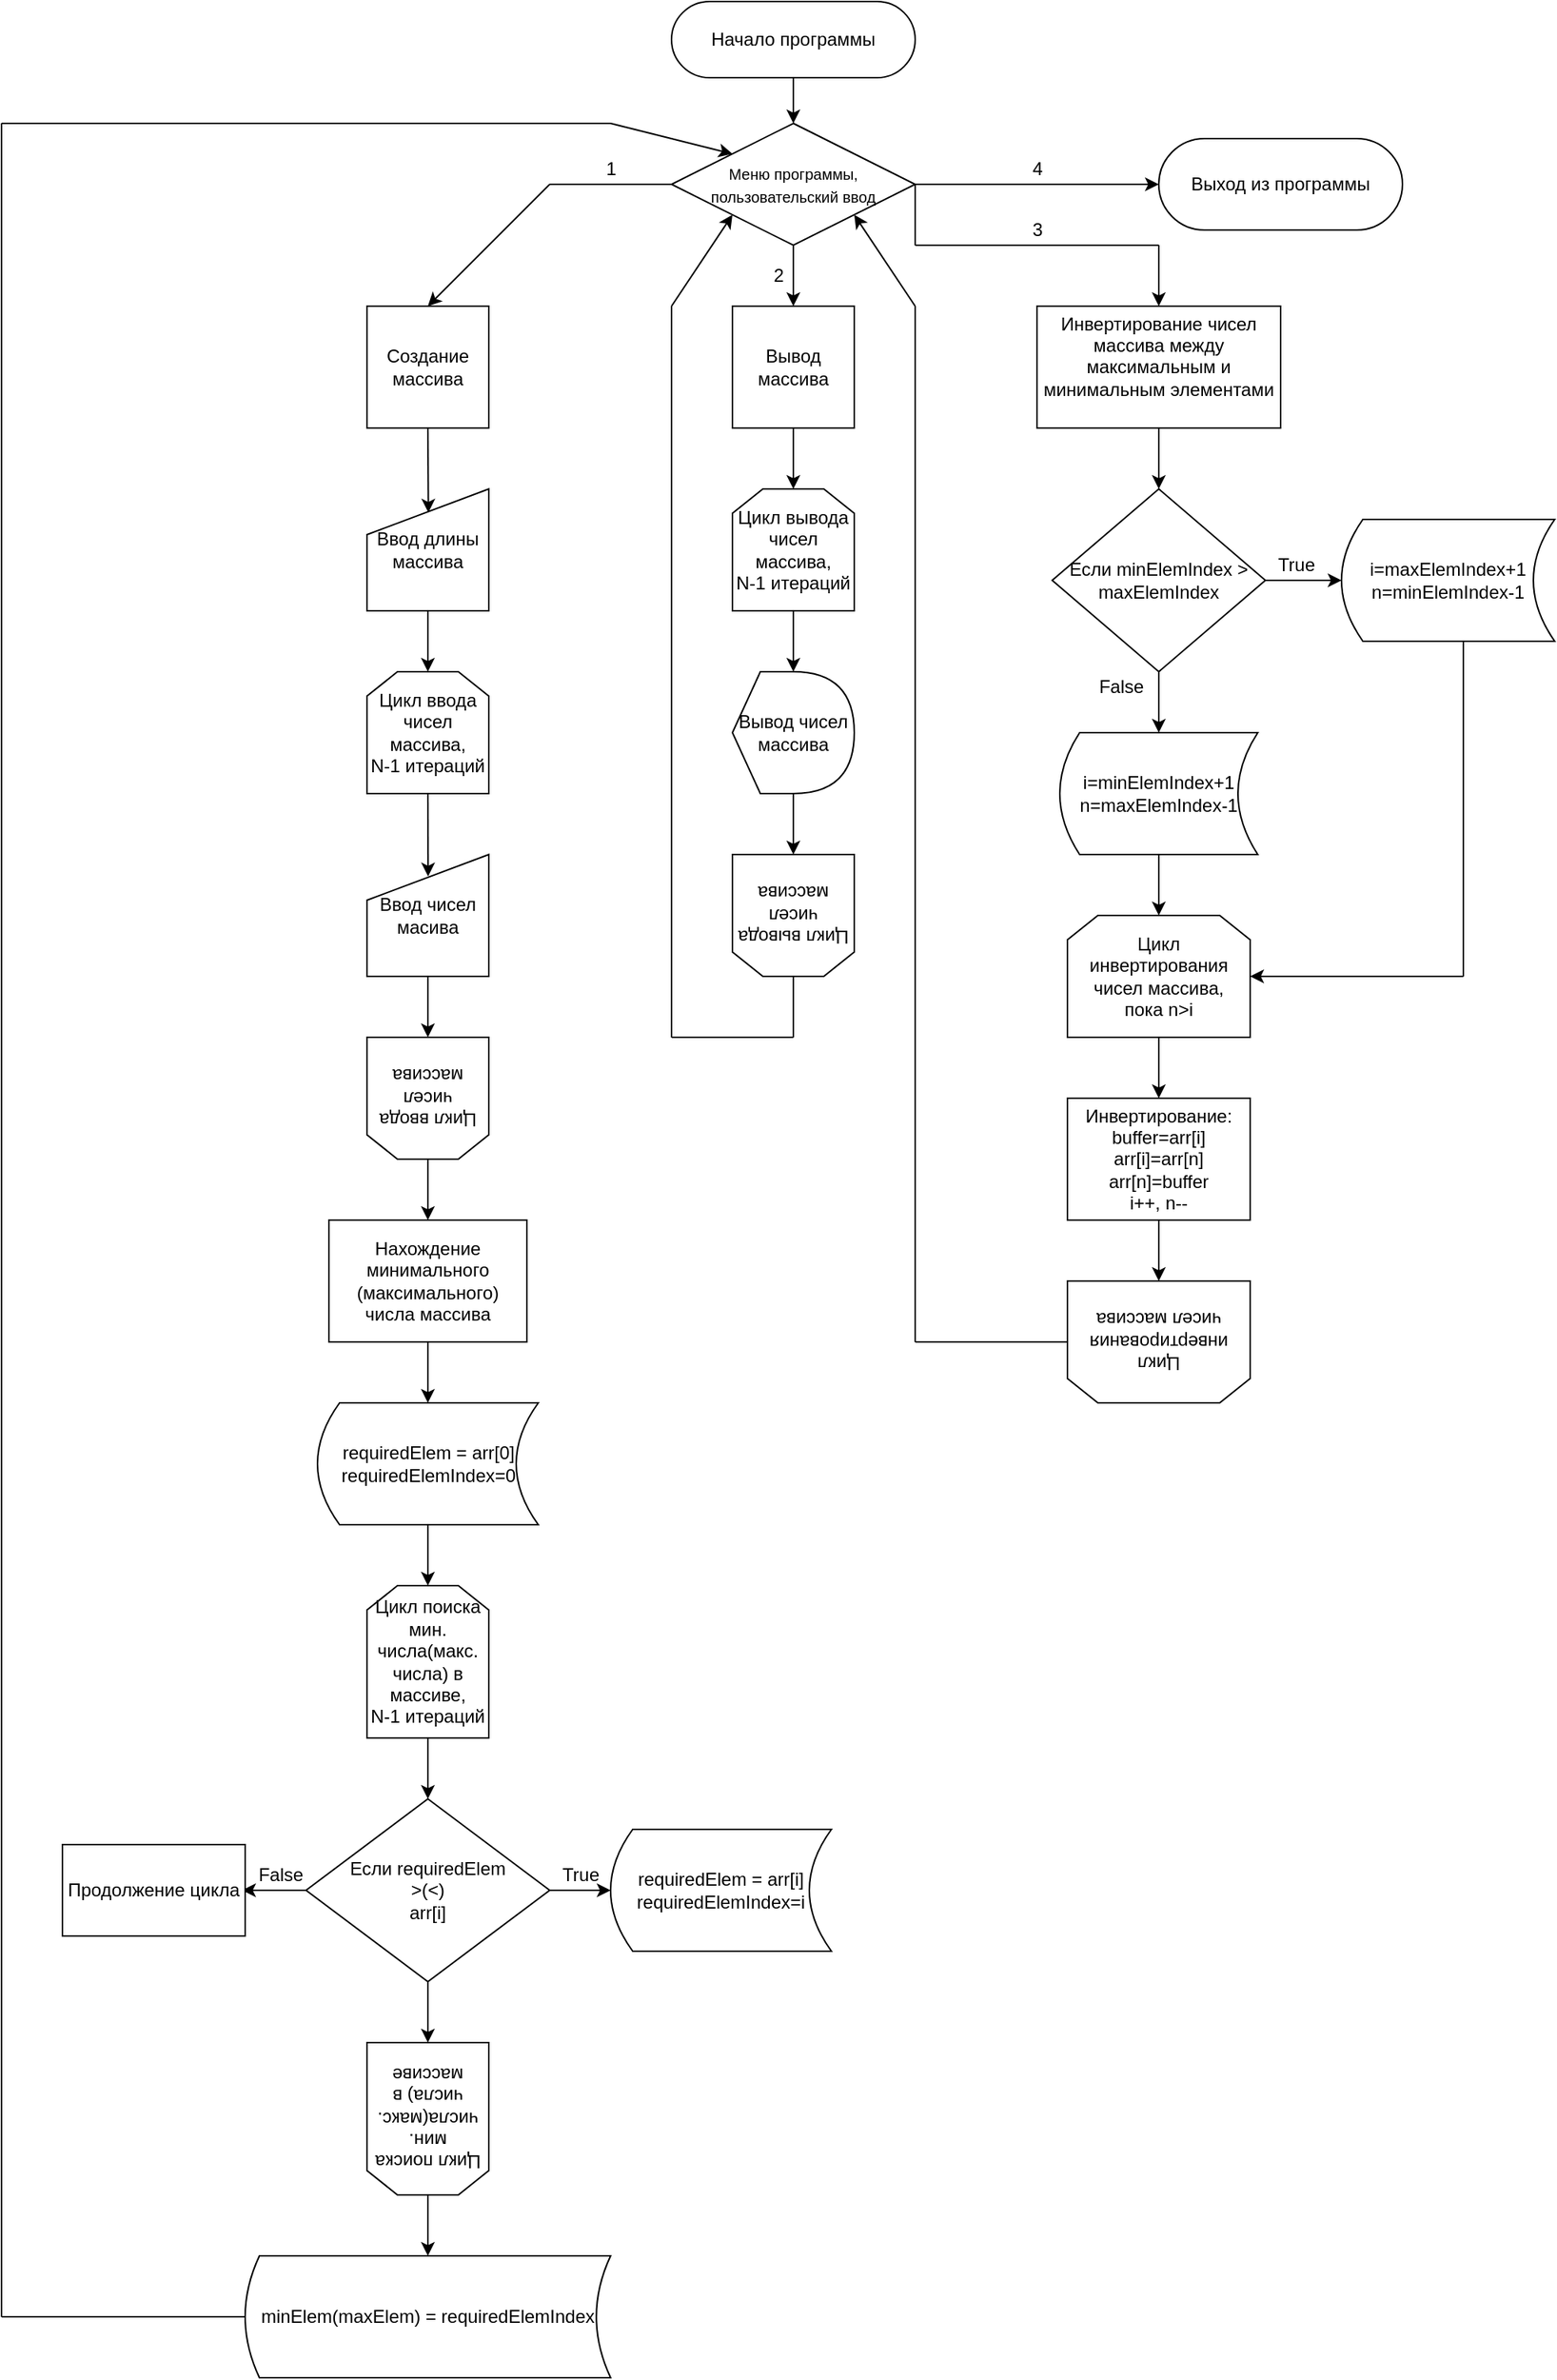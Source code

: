 <mxfile version="13.0.5" type="device"><diagram id="C5RBs43oDa-KdzZeNtuy" name="Page-1"><mxGraphModel dx="1692" dy="416" grid="1" gridSize="10" guides="1" tooltips="1" connect="1" arrows="1" fold="1" page="1" pageScale="1" pageWidth="827" pageHeight="1169" math="0" shadow="0"><root><mxCell id="WIyWlLk6GJQsqaUBKTNV-0"/><mxCell id="WIyWlLk6GJQsqaUBKTNV-1" parent="WIyWlLk6GJQsqaUBKTNV-0"/><mxCell id="buhJurwJ9GXsBY6KMR_o-0" value="Начало программы" style="rounded=1;whiteSpace=wrap;html=1;arcSize=50;" vertex="1" parent="WIyWlLk6GJQsqaUBKTNV-1"><mxGeometry x="320" y="40" width="160" height="50" as="geometry"/></mxCell><mxCell id="buhJurwJ9GXsBY6KMR_o-1" value="&lt;font style=&quot;font-size: 10px&quot;&gt;Меню программы, пользовательский ввод&lt;br&gt;&lt;/font&gt;" style="rhombus;whiteSpace=wrap;html=1;" vertex="1" parent="WIyWlLk6GJQsqaUBKTNV-1"><mxGeometry x="320" y="120" width="160" height="80" as="geometry"/></mxCell><mxCell id="buhJurwJ9GXsBY6KMR_o-3" value="" style="endArrow=classic;html=1;exitX=0.5;exitY=1;exitDx=0;exitDy=0;" edge="1" parent="WIyWlLk6GJQsqaUBKTNV-1" source="buhJurwJ9GXsBY6KMR_o-0"><mxGeometry width="50" height="50" relative="1" as="geometry"><mxPoint x="390" y="290" as="sourcePoint"/><mxPoint x="400" y="120" as="targetPoint"/></mxGeometry></mxCell><mxCell id="buhJurwJ9GXsBY6KMR_o-5" value="Создание массива" style="rounded=0;whiteSpace=wrap;html=1;" vertex="1" parent="WIyWlLk6GJQsqaUBKTNV-1"><mxGeometry x="120" y="240" width="80" height="80" as="geometry"/></mxCell><mxCell id="buhJurwJ9GXsBY6KMR_o-6" value="Вывод массива" style="rounded=0;whiteSpace=wrap;html=1;" vertex="1" parent="WIyWlLk6GJQsqaUBKTNV-1"><mxGeometry x="360" y="240" width="80" height="80" as="geometry"/></mxCell><mxCell id="buhJurwJ9GXsBY6KMR_o-7" value="&lt;font style=&quot;font-size: 12px&quot;&gt;Инвертирование чисел массива между максимальным и минимальным элементами&lt;br&gt;&lt;br&gt;&lt;/font&gt;" style="rounded=0;whiteSpace=wrap;html=1;" vertex="1" parent="WIyWlLk6GJQsqaUBKTNV-1"><mxGeometry x="560" y="240" width="160" height="80" as="geometry"/></mxCell><mxCell id="buhJurwJ9GXsBY6KMR_o-8" value="Выход из программы" style="rounded=1;whiteSpace=wrap;html=1;arcSize=50;" vertex="1" parent="WIyWlLk6GJQsqaUBKTNV-1"><mxGeometry x="640" y="130" width="160" height="60" as="geometry"/></mxCell><mxCell id="buhJurwJ9GXsBY6KMR_o-9" value="" style="endArrow=classic;html=1;entryX=0;entryY=0.5;entryDx=0;entryDy=0;exitX=1;exitY=0.5;exitDx=0;exitDy=0;" edge="1" parent="WIyWlLk6GJQsqaUBKTNV-1" source="buhJurwJ9GXsBY6KMR_o-1" target="buhJurwJ9GXsBY6KMR_o-8"><mxGeometry width="50" height="50" relative="1" as="geometry"><mxPoint x="390" y="230" as="sourcePoint"/><mxPoint x="440" y="180" as="targetPoint"/></mxGeometry></mxCell><mxCell id="buhJurwJ9GXsBY6KMR_o-10" value="4" style="text;html=1;align=center;verticalAlign=middle;resizable=0;points=[];autosize=1;" vertex="1" parent="WIyWlLk6GJQsqaUBKTNV-1"><mxGeometry x="550" y="140" width="20" height="20" as="geometry"/></mxCell><mxCell id="buhJurwJ9GXsBY6KMR_o-11" value="" style="endArrow=classic;html=1;entryX=0.5;entryY=0;entryDx=0;entryDy=0;exitX=0.5;exitY=1;exitDx=0;exitDy=0;" edge="1" parent="WIyWlLk6GJQsqaUBKTNV-1" source="buhJurwJ9GXsBY6KMR_o-1" target="buhJurwJ9GXsBY6KMR_o-6"><mxGeometry width="50" height="50" relative="1" as="geometry"><mxPoint x="390" y="230" as="sourcePoint"/><mxPoint x="440" y="180" as="targetPoint"/></mxGeometry></mxCell><mxCell id="buhJurwJ9GXsBY6KMR_o-12" value="" style="endArrow=classic;html=1;entryX=0.5;entryY=0;entryDx=0;entryDy=0;" edge="1" parent="WIyWlLk6GJQsqaUBKTNV-1" target="buhJurwJ9GXsBY6KMR_o-5"><mxGeometry width="50" height="50" relative="1" as="geometry"><mxPoint x="240" y="160" as="sourcePoint"/><mxPoint x="440" y="180" as="targetPoint"/></mxGeometry></mxCell><mxCell id="buhJurwJ9GXsBY6KMR_o-13" value="" style="endArrow=none;html=1;entryX=0;entryY=0.5;entryDx=0;entryDy=0;" edge="1" parent="WIyWlLk6GJQsqaUBKTNV-1" target="buhJurwJ9GXsBY6KMR_o-1"><mxGeometry width="50" height="50" relative="1" as="geometry"><mxPoint x="240" y="160" as="sourcePoint"/><mxPoint x="440" y="180" as="targetPoint"/></mxGeometry></mxCell><mxCell id="buhJurwJ9GXsBY6KMR_o-14" value="" style="endArrow=classic;html=1;entryX=0.5;entryY=0;entryDx=0;entryDy=0;" edge="1" parent="WIyWlLk6GJQsqaUBKTNV-1" target="buhJurwJ9GXsBY6KMR_o-7"><mxGeometry width="50" height="50" relative="1" as="geometry"><mxPoint x="640" y="200" as="sourcePoint"/><mxPoint x="440" y="180" as="targetPoint"/></mxGeometry></mxCell><mxCell id="buhJurwJ9GXsBY6KMR_o-15" value="" style="endArrow=none;html=1;" edge="1" parent="WIyWlLk6GJQsqaUBKTNV-1"><mxGeometry width="50" height="50" relative="1" as="geometry"><mxPoint x="640" y="200" as="sourcePoint"/><mxPoint x="480" y="200" as="targetPoint"/></mxGeometry></mxCell><mxCell id="buhJurwJ9GXsBY6KMR_o-16" value="" style="endArrow=none;html=1;entryX=1;entryY=0.5;entryDx=0;entryDy=0;" edge="1" parent="WIyWlLk6GJQsqaUBKTNV-1" target="buhJurwJ9GXsBY6KMR_o-1"><mxGeometry width="50" height="50" relative="1" as="geometry"><mxPoint x="480" y="200" as="sourcePoint"/><mxPoint x="440" y="180" as="targetPoint"/></mxGeometry></mxCell><mxCell id="buhJurwJ9GXsBY6KMR_o-17" value="1" style="text;html=1;align=center;verticalAlign=middle;resizable=0;points=[];autosize=1;" vertex="1" parent="WIyWlLk6GJQsqaUBKTNV-1"><mxGeometry x="270" y="140" width="20" height="20" as="geometry"/></mxCell><mxCell id="buhJurwJ9GXsBY6KMR_o-18" value="3" style="text;html=1;align=center;verticalAlign=middle;resizable=0;points=[];autosize=1;" vertex="1" parent="WIyWlLk6GJQsqaUBKTNV-1"><mxGeometry x="550" y="180" width="20" height="20" as="geometry"/></mxCell><mxCell id="buhJurwJ9GXsBY6KMR_o-19" value="2" style="text;html=1;align=center;verticalAlign=middle;resizable=0;points=[];autosize=1;" vertex="1" parent="WIyWlLk6GJQsqaUBKTNV-1"><mxGeometry x="380" y="210" width="20" height="20" as="geometry"/></mxCell><mxCell id="buhJurwJ9GXsBY6KMR_o-20" value="" style="endArrow=classic;html=1;entryX=0.504;entryY=0.194;entryDx=0;entryDy=0;entryPerimeter=0;exitX=0.5;exitY=1;exitDx=0;exitDy=0;" edge="1" parent="WIyWlLk6GJQsqaUBKTNV-1" source="buhJurwJ9GXsBY6KMR_o-5" target="buhJurwJ9GXsBY6KMR_o-23"><mxGeometry width="50" height="50" relative="1" as="geometry"><mxPoint x="390" y="290" as="sourcePoint"/><mxPoint x="344.5" y="360" as="targetPoint"/></mxGeometry></mxCell><mxCell id="buhJurwJ9GXsBY6KMR_o-23" value="Ввод длины массива" style="shape=manualInput;whiteSpace=wrap;html=1;" vertex="1" parent="WIyWlLk6GJQsqaUBKTNV-1"><mxGeometry x="120" y="360" width="80" height="80" as="geometry"/></mxCell><mxCell id="buhJurwJ9GXsBY6KMR_o-25" value="" style="endArrow=classic;html=1;exitX=0.5;exitY=1;exitDx=0;exitDy=0;entryX=0.5;entryY=0;entryDx=0;entryDy=0;" edge="1" parent="WIyWlLk6GJQsqaUBKTNV-1" source="buhJurwJ9GXsBY6KMR_o-23" target="buhJurwJ9GXsBY6KMR_o-26"><mxGeometry width="50" height="50" relative="1" as="geometry"><mxPoint x="390" y="380" as="sourcePoint"/><mxPoint x="240" y="480" as="targetPoint"/></mxGeometry></mxCell><mxCell id="buhJurwJ9GXsBY6KMR_o-26" value="Цикл ввода чисел массива, &lt;br&gt;N-1 итераций" style="shape=loopLimit;whiteSpace=wrap;html=1;" vertex="1" parent="WIyWlLk6GJQsqaUBKTNV-1"><mxGeometry x="120" y="480" width="80" height="80" as="geometry"/></mxCell><mxCell id="buhJurwJ9GXsBY6KMR_o-27" value="" style="endArrow=classic;html=1;exitX=0.5;exitY=1;exitDx=0;exitDy=0;entryX=0.502;entryY=0.18;entryDx=0;entryDy=0;entryPerimeter=0;" edge="1" parent="WIyWlLk6GJQsqaUBKTNV-1" source="buhJurwJ9GXsBY6KMR_o-26" target="buhJurwJ9GXsBY6KMR_o-29"><mxGeometry width="50" height="50" relative="1" as="geometry"><mxPoint x="390" y="590" as="sourcePoint"/><mxPoint x="240" y="600" as="targetPoint"/></mxGeometry></mxCell><mxCell id="buhJurwJ9GXsBY6KMR_o-29" value="&lt;span&gt;Ввод чисел масива&lt;/span&gt;" style="shape=manualInput;whiteSpace=wrap;html=1;" vertex="1" parent="WIyWlLk6GJQsqaUBKTNV-1"><mxGeometry x="120" y="600" width="80" height="80" as="geometry"/></mxCell><mxCell id="buhJurwJ9GXsBY6KMR_o-30" value="Цикл ввода чисел массива" style="shape=loopLimit;whiteSpace=wrap;html=1;rotation=-180;" vertex="1" parent="WIyWlLk6GJQsqaUBKTNV-1"><mxGeometry x="120" y="720" width="80" height="80" as="geometry"/></mxCell><mxCell id="buhJurwJ9GXsBY6KMR_o-31" value="" style="endArrow=classic;html=1;exitX=0.5;exitY=1;exitDx=0;exitDy=0;entryX=0.5;entryY=1;entryDx=0;entryDy=0;" edge="1" parent="WIyWlLk6GJQsqaUBKTNV-1" source="buhJurwJ9GXsBY6KMR_o-29" target="buhJurwJ9GXsBY6KMR_o-30"><mxGeometry width="50" height="50" relative="1" as="geometry"><mxPoint x="390" y="630" as="sourcePoint"/><mxPoint x="440" y="580" as="targetPoint"/></mxGeometry></mxCell><mxCell id="buhJurwJ9GXsBY6KMR_o-32" value="" style="endArrow=classic;html=1;exitX=0.5;exitY=0;exitDx=0;exitDy=0;entryX=0.5;entryY=0;entryDx=0;entryDy=0;" edge="1" parent="WIyWlLk6GJQsqaUBKTNV-1" source="buhJurwJ9GXsBY6KMR_o-30" target="buhJurwJ9GXsBY6KMR_o-33"><mxGeometry width="50" height="50" relative="1" as="geometry"><mxPoint x="400" y="780" as="sourcePoint"/><mxPoint x="240" y="840" as="targetPoint"/></mxGeometry></mxCell><mxCell id="buhJurwJ9GXsBY6KMR_o-33" value="Нахождение минимального (максимального) числа массива" style="rounded=0;whiteSpace=wrap;html=1;" vertex="1" parent="WIyWlLk6GJQsqaUBKTNV-1"><mxGeometry x="95" y="840" width="130" height="80" as="geometry"/></mxCell><mxCell id="buhJurwJ9GXsBY6KMR_o-34" value="Цикл вывода чисел массива, &lt;br&gt;N-1 итераций" style="shape=loopLimit;whiteSpace=wrap;html=1;" vertex="1" parent="WIyWlLk6GJQsqaUBKTNV-1"><mxGeometry x="360" y="360" width="80" height="80" as="geometry"/></mxCell><mxCell id="buhJurwJ9GXsBY6KMR_o-35" value="Цикл вывода чисел массива" style="shape=loopLimit;whiteSpace=wrap;html=1;rotation=-180;" vertex="1" parent="WIyWlLk6GJQsqaUBKTNV-1"><mxGeometry x="360" y="600" width="80" height="80" as="geometry"/></mxCell><mxCell id="buhJurwJ9GXsBY6KMR_o-36" value="Вывод чисел массива" style="shape=display;whiteSpace=wrap;html=1;size=0.229;" vertex="1" parent="WIyWlLk6GJQsqaUBKTNV-1"><mxGeometry x="360" y="480" width="80" height="80" as="geometry"/></mxCell><mxCell id="buhJurwJ9GXsBY6KMR_o-37" value="" style="endArrow=classic;html=1;exitX=0;exitY=0;exitDx=40;exitDy=80;exitPerimeter=0;entryX=0.5;entryY=1;entryDx=0;entryDy=0;" edge="1" parent="WIyWlLk6GJQsqaUBKTNV-1" source="buhJurwJ9GXsBY6KMR_o-36" target="buhJurwJ9GXsBY6KMR_o-35"><mxGeometry width="50" height="50" relative="1" as="geometry"><mxPoint x="400" y="580" as="sourcePoint"/><mxPoint x="450" y="530" as="targetPoint"/></mxGeometry></mxCell><mxCell id="buhJurwJ9GXsBY6KMR_o-38" value="" style="endArrow=classic;html=1;exitX=0.5;exitY=1;exitDx=0;exitDy=0;entryX=0;entryY=0;entryDx=40;entryDy=0;entryPerimeter=0;" edge="1" parent="WIyWlLk6GJQsqaUBKTNV-1" source="buhJurwJ9GXsBY6KMR_o-34" target="buhJurwJ9GXsBY6KMR_o-36"><mxGeometry width="50" height="50" relative="1" as="geometry"><mxPoint x="400" y="580" as="sourcePoint"/><mxPoint x="450" y="530" as="targetPoint"/></mxGeometry></mxCell><mxCell id="buhJurwJ9GXsBY6KMR_o-39" value="" style="endArrow=classic;html=1;exitX=0.5;exitY=1;exitDx=0;exitDy=0;entryX=0.5;entryY=0;entryDx=0;entryDy=0;" edge="1" parent="WIyWlLk6GJQsqaUBKTNV-1" source="buhJurwJ9GXsBY6KMR_o-6" target="buhJurwJ9GXsBY6KMR_o-34"><mxGeometry width="50" height="50" relative="1" as="geometry"><mxPoint x="400" y="390" as="sourcePoint"/><mxPoint x="450" y="340" as="targetPoint"/></mxGeometry></mxCell><mxCell id="buhJurwJ9GXsBY6KMR_o-40" value="" style="endArrow=none;html=1;exitX=0.5;exitY=0;exitDx=0;exitDy=0;" edge="1" parent="WIyWlLk6GJQsqaUBKTNV-1" source="buhJurwJ9GXsBY6KMR_o-35"><mxGeometry width="50" height="50" relative="1" as="geometry"><mxPoint x="400" y="500" as="sourcePoint"/><mxPoint x="400" y="720" as="targetPoint"/></mxGeometry></mxCell><mxCell id="buhJurwJ9GXsBY6KMR_o-41" value="" style="endArrow=none;html=1;" edge="1" parent="WIyWlLk6GJQsqaUBKTNV-1"><mxGeometry width="50" height="50" relative="1" as="geometry"><mxPoint x="400" y="720" as="sourcePoint"/><mxPoint x="320" y="720" as="targetPoint"/></mxGeometry></mxCell><mxCell id="buhJurwJ9GXsBY6KMR_o-42" value="" style="endArrow=classic;html=1;entryX=0;entryY=1;entryDx=0;entryDy=0;" edge="1" parent="WIyWlLk6GJQsqaUBKTNV-1" target="buhJurwJ9GXsBY6KMR_o-1"><mxGeometry width="50" height="50" relative="1" as="geometry"><mxPoint x="320" y="240" as="sourcePoint"/><mxPoint x="320" y="240" as="targetPoint"/></mxGeometry></mxCell><mxCell id="buhJurwJ9GXsBY6KMR_o-43" value="" style="endArrow=none;html=1;" edge="1" parent="WIyWlLk6GJQsqaUBKTNV-1"><mxGeometry width="50" height="50" relative="1" as="geometry"><mxPoint x="320" y="720" as="sourcePoint"/><mxPoint x="320" y="240" as="targetPoint"/></mxGeometry></mxCell><mxCell id="buhJurwJ9GXsBY6KMR_o-46" value="Если minElemIndex &amp;gt;&lt;br&gt;maxElemIndex" style="rhombus;whiteSpace=wrap;html=1;" vertex="1" parent="WIyWlLk6GJQsqaUBKTNV-1"><mxGeometry x="570" y="360" width="140" height="120" as="geometry"/></mxCell><mxCell id="buhJurwJ9GXsBY6KMR_o-47" value="" style="endArrow=classic;html=1;entryX=0.5;entryY=0;entryDx=0;entryDy=0;exitX=0.5;exitY=1;exitDx=0;exitDy=0;" edge="1" parent="WIyWlLk6GJQsqaUBKTNV-1" source="buhJurwJ9GXsBY6KMR_o-7" target="buhJurwJ9GXsBY6KMR_o-46"><mxGeometry width="50" height="50" relative="1" as="geometry"><mxPoint x="400" y="370" as="sourcePoint"/><mxPoint x="450" y="320" as="targetPoint"/></mxGeometry></mxCell><mxCell id="buhJurwJ9GXsBY6KMR_o-48" value="" style="endArrow=classic;html=1;exitX=1;exitY=0.5;exitDx=0;exitDy=0;entryX=0;entryY=0.5;entryDx=0;entryDy=0;" edge="1" parent="WIyWlLk6GJQsqaUBKTNV-1" source="buhJurwJ9GXsBY6KMR_o-46" target="buhJurwJ9GXsBY6KMR_o-53"><mxGeometry width="50" height="50" relative="1" as="geometry"><mxPoint x="500" y="360" as="sourcePoint"/><mxPoint x="772" y="420.0" as="targetPoint"/></mxGeometry></mxCell><mxCell id="buhJurwJ9GXsBY6KMR_o-49" value="True" style="text;html=1;align=center;verticalAlign=middle;resizable=0;points=[];autosize=1;" vertex="1" parent="WIyWlLk6GJQsqaUBKTNV-1"><mxGeometry x="710" y="400" width="40" height="20" as="geometry"/></mxCell><mxCell id="buhJurwJ9GXsBY6KMR_o-50" value="" style="endArrow=classic;html=1;exitX=0.5;exitY=1;exitDx=0;exitDy=0;" edge="1" parent="WIyWlLk6GJQsqaUBKTNV-1" source="buhJurwJ9GXsBY6KMR_o-46"><mxGeometry width="50" height="50" relative="1" as="geometry"><mxPoint x="400" y="410" as="sourcePoint"/><mxPoint x="640" y="520" as="targetPoint"/></mxGeometry></mxCell><mxCell id="buhJurwJ9GXsBY6KMR_o-51" value="False" style="text;html=1;align=center;verticalAlign=middle;resizable=0;points=[];autosize=1;" vertex="1" parent="WIyWlLk6GJQsqaUBKTNV-1"><mxGeometry x="590" y="480" width="50" height="20" as="geometry"/></mxCell><mxCell id="buhJurwJ9GXsBY6KMR_o-53" value="i=maxElemIndex+1&lt;br&gt;n=minElemIndex-1" style="shape=dataStorage;whiteSpace=wrap;html=1;" vertex="1" parent="WIyWlLk6GJQsqaUBKTNV-1"><mxGeometry x="760" y="380" width="140" height="80" as="geometry"/></mxCell><mxCell id="buhJurwJ9GXsBY6KMR_o-54" value="i=minElemIndex+1&lt;br&gt;n=maxElemIndex-1" style="shape=dataStorage;whiteSpace=wrap;html=1;" vertex="1" parent="WIyWlLk6GJQsqaUBKTNV-1"><mxGeometry x="575" y="520" width="130" height="80" as="geometry"/></mxCell><mxCell id="buhJurwJ9GXsBY6KMR_o-55" value="" style="endArrow=classic;html=1;exitX=0.5;exitY=1;exitDx=0;exitDy=0;" edge="1" parent="WIyWlLk6GJQsqaUBKTNV-1" source="buhJurwJ9GXsBY6KMR_o-54"><mxGeometry width="50" height="50" relative="1" as="geometry"><mxPoint x="550" y="560" as="sourcePoint"/><mxPoint x="640" y="640" as="targetPoint"/></mxGeometry></mxCell><mxCell id="buhJurwJ9GXsBY6KMR_o-56" value="Цикл инвертирования чисел массива, &lt;br&gt;пока n&amp;gt;i" style="shape=loopLimit;whiteSpace=wrap;html=1;" vertex="1" parent="WIyWlLk6GJQsqaUBKTNV-1"><mxGeometry x="580" y="640" width="120" height="80" as="geometry"/></mxCell><mxCell id="buhJurwJ9GXsBY6KMR_o-58" value="Цикл инвертирования чисел массива" style="shape=loopLimit;whiteSpace=wrap;html=1;rotation=-180;" vertex="1" parent="WIyWlLk6GJQsqaUBKTNV-1"><mxGeometry x="580" y="880" width="120" height="80" as="geometry"/></mxCell><mxCell id="buhJurwJ9GXsBY6KMR_o-59" value="Инвертирование:&lt;br&gt;buffer=arr[i]&lt;br&gt;arr[i]=arr[n]&lt;br&gt;arr[n]=buffer&lt;br&gt;i++, n--" style="rounded=0;whiteSpace=wrap;html=1;" vertex="1" parent="WIyWlLk6GJQsqaUBKTNV-1"><mxGeometry x="580" y="760" width="120" height="80" as="geometry"/></mxCell><mxCell id="buhJurwJ9GXsBY6KMR_o-60" value="" style="endArrow=classic;html=1;exitX=0.5;exitY=1;exitDx=0;exitDy=0;" edge="1" parent="WIyWlLk6GJQsqaUBKTNV-1" source="buhJurwJ9GXsBY6KMR_o-59" target="buhJurwJ9GXsBY6KMR_o-58"><mxGeometry width="50" height="50" relative="1" as="geometry"><mxPoint x="550" y="780" as="sourcePoint"/><mxPoint x="600" y="730" as="targetPoint"/></mxGeometry></mxCell><mxCell id="buhJurwJ9GXsBY6KMR_o-61" value="" style="endArrow=classic;html=1;exitX=0.5;exitY=1;exitDx=0;exitDy=0;entryX=0.5;entryY=0;entryDx=0;entryDy=0;" edge="1" parent="WIyWlLk6GJQsqaUBKTNV-1" source="buhJurwJ9GXsBY6KMR_o-56" target="buhJurwJ9GXsBY6KMR_o-59"><mxGeometry width="50" height="50" relative="1" as="geometry"><mxPoint x="550" y="780" as="sourcePoint"/><mxPoint x="600" y="730" as="targetPoint"/></mxGeometry></mxCell><mxCell id="buhJurwJ9GXsBY6KMR_o-62" value="" style="endArrow=classic;html=1;entryX=1;entryY=0.5;entryDx=0;entryDy=0;" edge="1" parent="WIyWlLk6GJQsqaUBKTNV-1" target="buhJurwJ9GXsBY6KMR_o-56"><mxGeometry width="50" height="50" relative="1" as="geometry"><mxPoint x="840" y="680" as="sourcePoint"/><mxPoint x="550" y="520" as="targetPoint"/></mxGeometry></mxCell><mxCell id="buhJurwJ9GXsBY6KMR_o-63" value="" style="endArrow=none;html=1;" edge="1" parent="WIyWlLk6GJQsqaUBKTNV-1"><mxGeometry width="50" height="50" relative="1" as="geometry"><mxPoint x="840" y="680" as="sourcePoint"/><mxPoint x="840" y="460" as="targetPoint"/></mxGeometry></mxCell><mxCell id="buhJurwJ9GXsBY6KMR_o-64" value="" style="endArrow=none;html=1;exitX=1;exitY=0.5;exitDx=0;exitDy=0;" edge="1" parent="WIyWlLk6GJQsqaUBKTNV-1" source="buhJurwJ9GXsBY6KMR_o-58"><mxGeometry width="50" height="50" relative="1" as="geometry"><mxPoint x="500" y="800" as="sourcePoint"/><mxPoint x="480" y="920" as="targetPoint"/></mxGeometry></mxCell><mxCell id="buhJurwJ9GXsBY6KMR_o-66" value="" style="endArrow=none;html=1;" edge="1" parent="WIyWlLk6GJQsqaUBKTNV-1"><mxGeometry width="50" height="50" relative="1" as="geometry"><mxPoint x="480" y="920" as="sourcePoint"/><mxPoint x="480" y="240" as="targetPoint"/></mxGeometry></mxCell><mxCell id="buhJurwJ9GXsBY6KMR_o-67" value="" style="endArrow=classic;html=1;entryX=1;entryY=1;entryDx=0;entryDy=0;" edge="1" parent="WIyWlLk6GJQsqaUBKTNV-1" target="buhJurwJ9GXsBY6KMR_o-1"><mxGeometry width="50" height="50" relative="1" as="geometry"><mxPoint x="480" y="240" as="sourcePoint"/><mxPoint x="550" y="310" as="targetPoint"/></mxGeometry></mxCell><mxCell id="buhJurwJ9GXsBY6KMR_o-68" value="" style="endArrow=classic;html=1;exitX=0.5;exitY=1;exitDx=0;exitDy=0;" edge="1" parent="WIyWlLk6GJQsqaUBKTNV-1" source="buhJurwJ9GXsBY6KMR_o-33"><mxGeometry width="50" height="50" relative="1" as="geometry"><mxPoint x="320" y="1010" as="sourcePoint"/><mxPoint x="160" y="960" as="targetPoint"/></mxGeometry></mxCell><mxCell id="buhJurwJ9GXsBY6KMR_o-70" value="requiredElem = arr[0]&lt;br&gt;requiredElemIndex=0" style="shape=dataStorage;whiteSpace=wrap;html=1;" vertex="1" parent="WIyWlLk6GJQsqaUBKTNV-1"><mxGeometry x="87.5" y="960" width="145" height="80" as="geometry"/></mxCell><mxCell id="buhJurwJ9GXsBY6KMR_o-72" value="Цикл поиска мин. числа(макс. числа) в массиве, &lt;br&gt;N-1 итераций" style="shape=loopLimit;whiteSpace=wrap;html=1;" vertex="1" parent="WIyWlLk6GJQsqaUBKTNV-1"><mxGeometry x="120" y="1080" width="80" height="100" as="geometry"/></mxCell><mxCell id="buhJurwJ9GXsBY6KMR_o-73" value="" style="endArrow=classic;html=1;exitX=0.5;exitY=1;exitDx=0;exitDy=0;entryX=0.5;entryY=0;entryDx=0;entryDy=0;" edge="1" parent="WIyWlLk6GJQsqaUBKTNV-1" source="buhJurwJ9GXsBY6KMR_o-72" target="buhJurwJ9GXsBY6KMR_o-78"><mxGeometry width="50" height="50" relative="1" as="geometry"><mxPoint x="390" y="1190" as="sourcePoint"/><mxPoint x="160.16" y="1214.4" as="targetPoint"/></mxGeometry></mxCell><mxCell id="buhJurwJ9GXsBY6KMR_o-75" value="Цикл поиска мин. числа(макс. числа) в массиве" style="shape=loopLimit;whiteSpace=wrap;html=1;rotation=-180;" vertex="1" parent="WIyWlLk6GJQsqaUBKTNV-1"><mxGeometry x="120" y="1380" width="80" height="100" as="geometry"/></mxCell><mxCell id="buhJurwJ9GXsBY6KMR_o-76" value="" style="endArrow=classic;html=1;entryX=0.5;entryY=1;entryDx=0;entryDy=0;" edge="1" parent="WIyWlLk6GJQsqaUBKTNV-1" target="buhJurwJ9GXsBY6KMR_o-75"><mxGeometry width="50" height="50" relative="1" as="geometry"><mxPoint x="160" y="1320" as="sourcePoint"/><mxPoint x="440" y="1180" as="targetPoint"/></mxGeometry></mxCell><mxCell id="buhJurwJ9GXsBY6KMR_o-77" value="" style="endArrow=classic;html=1;exitX=0.5;exitY=1;exitDx=0;exitDy=0;entryX=0.5;entryY=0;entryDx=0;entryDy=0;" edge="1" parent="WIyWlLk6GJQsqaUBKTNV-1" source="buhJurwJ9GXsBY6KMR_o-70" target="buhJurwJ9GXsBY6KMR_o-72"><mxGeometry width="50" height="50" relative="1" as="geometry"><mxPoint x="250" y="1160" as="sourcePoint"/><mxPoint x="300" y="1110" as="targetPoint"/></mxGeometry></mxCell><mxCell id="buhJurwJ9GXsBY6KMR_o-78" value="Если requiredElem&lt;br&gt;&amp;gt;(&amp;lt;)&lt;br&gt;arr[i]" style="rhombus;whiteSpace=wrap;html=1;" vertex="1" parent="WIyWlLk6GJQsqaUBKTNV-1"><mxGeometry x="80" y="1220" width="160" height="120" as="geometry"/></mxCell><mxCell id="buhJurwJ9GXsBY6KMR_o-80" value="" style="endArrow=classic;html=1;exitX=1;exitY=0.5;exitDx=0;exitDy=0;" edge="1" parent="WIyWlLk6GJQsqaUBKTNV-1" source="buhJurwJ9GXsBY6KMR_o-78"><mxGeometry width="50" height="50" relative="1" as="geometry"><mxPoint x="370" y="1250" as="sourcePoint"/><mxPoint x="280" y="1280" as="targetPoint"/></mxGeometry></mxCell><mxCell id="buhJurwJ9GXsBY6KMR_o-81" value="True" style="text;html=1;align=center;verticalAlign=middle;resizable=0;points=[];autosize=1;" vertex="1" parent="WIyWlLk6GJQsqaUBKTNV-1"><mxGeometry x="240" y="1260" width="40" height="20" as="geometry"/></mxCell><mxCell id="buhJurwJ9GXsBY6KMR_o-82" value="False" style="text;html=1;align=center;verticalAlign=middle;resizable=0;points=[];autosize=1;" vertex="1" parent="WIyWlLk6GJQsqaUBKTNV-1"><mxGeometry x="37.5" y="1260" width="50" height="20" as="geometry"/></mxCell><mxCell id="buhJurwJ9GXsBY6KMR_o-83" value="" style="endArrow=classic;html=1;exitX=0;exitY=0.5;exitDx=0;exitDy=0;" edge="1" parent="WIyWlLk6GJQsqaUBKTNV-1" source="buhJurwJ9GXsBY6KMR_o-78"><mxGeometry width="50" height="50" relative="1" as="geometry"><mxPoint x="370" y="1250" as="sourcePoint"/><mxPoint x="38" y="1280" as="targetPoint"/></mxGeometry></mxCell><mxCell id="buhJurwJ9GXsBY6KMR_o-85" value="requiredElem = arr[i]&lt;br&gt;requiredElemIndex=i" style="shape=dataStorage;whiteSpace=wrap;html=1;" vertex="1" parent="WIyWlLk6GJQsqaUBKTNV-1"><mxGeometry x="280" y="1240" width="145" height="80" as="geometry"/></mxCell><mxCell id="buhJurwJ9GXsBY6KMR_o-86" value="minElem(maxElem) = requiredElemIndex" style="shape=dataStorage;whiteSpace=wrap;html=1;size=0.039;" vertex="1" parent="WIyWlLk6GJQsqaUBKTNV-1"><mxGeometry x="40" y="1520" width="240" height="80" as="geometry"/></mxCell><mxCell id="buhJurwJ9GXsBY6KMR_o-87" value="" style="endArrow=classic;html=1;exitX=0.5;exitY=0;exitDx=0;exitDy=0;entryX=0.5;entryY=0;entryDx=0;entryDy=0;" edge="1" parent="WIyWlLk6GJQsqaUBKTNV-1" source="buhJurwJ9GXsBY6KMR_o-75" target="buhJurwJ9GXsBY6KMR_o-86"><mxGeometry width="50" height="50" relative="1" as="geometry"><mxPoint x="370" y="1420" as="sourcePoint"/><mxPoint x="420" y="1370" as="targetPoint"/></mxGeometry></mxCell><mxCell id="buhJurwJ9GXsBY6KMR_o-88" value="Продолжение цикла" style="rounded=0;whiteSpace=wrap;html=1;" vertex="1" parent="WIyWlLk6GJQsqaUBKTNV-1"><mxGeometry x="-80" y="1250" width="120" height="60" as="geometry"/></mxCell><mxCell id="buhJurwJ9GXsBY6KMR_o-89" value="" style="endArrow=none;html=1;exitX=0;exitY=0.5;exitDx=0;exitDy=0;" edge="1" parent="WIyWlLk6GJQsqaUBKTNV-1" source="buhJurwJ9GXsBY6KMR_o-86"><mxGeometry width="50" height="50" relative="1" as="geometry"><mxPoint x="280" y="1420" as="sourcePoint"/><mxPoint x="-120" y="1560" as="targetPoint"/></mxGeometry></mxCell><mxCell id="buhJurwJ9GXsBY6KMR_o-91" value="" style="endArrow=none;html=1;" edge="1" parent="WIyWlLk6GJQsqaUBKTNV-1"><mxGeometry width="50" height="50" relative="1" as="geometry"><mxPoint x="-120" y="1560" as="sourcePoint"/><mxPoint x="-120" y="120" as="targetPoint"/></mxGeometry></mxCell><mxCell id="buhJurwJ9GXsBY6KMR_o-92" value="" style="endArrow=none;html=1;" edge="1" parent="WIyWlLk6GJQsqaUBKTNV-1"><mxGeometry width="50" height="50" relative="1" as="geometry"><mxPoint x="-120" y="120" as="sourcePoint"/><mxPoint x="280" y="120" as="targetPoint"/></mxGeometry></mxCell><mxCell id="buhJurwJ9GXsBY6KMR_o-93" value="" style="endArrow=classic;html=1;entryX=0;entryY=0;entryDx=0;entryDy=0;" edge="1" parent="WIyWlLk6GJQsqaUBKTNV-1" target="buhJurwJ9GXsBY6KMR_o-1"><mxGeometry width="50" height="50" relative="1" as="geometry"><mxPoint x="280" y="120" as="sourcePoint"/><mxPoint x="300" y="150" as="targetPoint"/></mxGeometry></mxCell></root></mxGraphModel></diagram></mxfile>